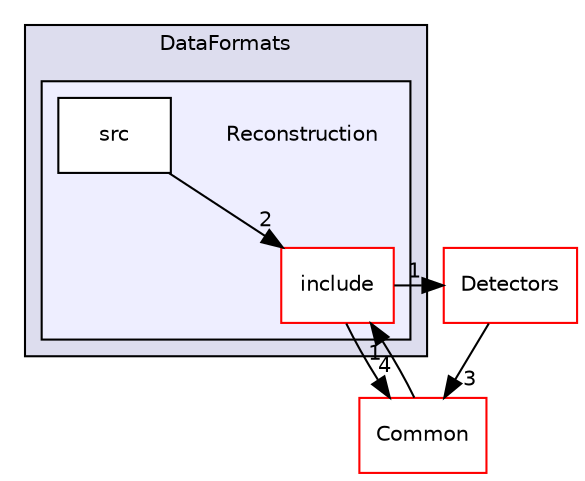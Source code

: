 digraph "/home/travis/build/AliceO2Group/AliceO2/DataFormats/Reconstruction" {
  bgcolor=transparent;
  compound=true
  node [ fontsize="10", fontname="Helvetica"];
  edge [ labelfontsize="10", labelfontname="Helvetica"];
  subgraph clusterdir_2171f7ec022c5423887b07c69b2f5b48 {
    graph [ bgcolor="#ddddee", pencolor="black", label="DataFormats" fontname="Helvetica", fontsize="10", URL="dir_2171f7ec022c5423887b07c69b2f5b48.html"]
  subgraph clusterdir_d269712cc31e133b892a3b3f6424741a {
    graph [ bgcolor="#eeeeff", pencolor="black", label="" URL="dir_d269712cc31e133b892a3b3f6424741a.html"];
    dir_d269712cc31e133b892a3b3f6424741a [shape=plaintext label="Reconstruction"];
    dir_99c43ad88135ecdb15d6d5c818628268 [shape=box label="include" color="red" fillcolor="white" style="filled" URL="dir_99c43ad88135ecdb15d6d5c818628268.html"];
    dir_46bf9eb01275b6b66c6fbadfa4838276 [shape=box label="src" color="black" fillcolor="white" style="filled" URL="dir_46bf9eb01275b6b66c6fbadfa4838276.html"];
  }
  }
  dir_4ab6b4cc6a7edbff49100e9123df213f [shape=box label="Common" color="red" URL="dir_4ab6b4cc6a7edbff49100e9123df213f.html"];
  dir_2801adc79bf3c286b1b479858d2cade4 [shape=box label="Detectors" color="red" URL="dir_2801adc79bf3c286b1b479858d2cade4.html"];
  dir_4ab6b4cc6a7edbff49100e9123df213f->dir_99c43ad88135ecdb15d6d5c818628268 [headlabel="1", labeldistance=1.5 headhref="dir_000016_000074.html"];
  dir_46bf9eb01275b6b66c6fbadfa4838276->dir_99c43ad88135ecdb15d6d5c818628268 [headlabel="2", labeldistance=1.5 headhref="dir_000086_000074.html"];
  dir_2801adc79bf3c286b1b479858d2cade4->dir_4ab6b4cc6a7edbff49100e9123df213f [headlabel="3", labeldistance=1.5 headhref="dir_000053_000016.html"];
  dir_99c43ad88135ecdb15d6d5c818628268->dir_4ab6b4cc6a7edbff49100e9123df213f [headlabel="4", labeldistance=1.5 headhref="dir_000074_000016.html"];
  dir_99c43ad88135ecdb15d6d5c818628268->dir_2801adc79bf3c286b1b479858d2cade4 [headlabel="1", labeldistance=1.5 headhref="dir_000074_000053.html"];
}
